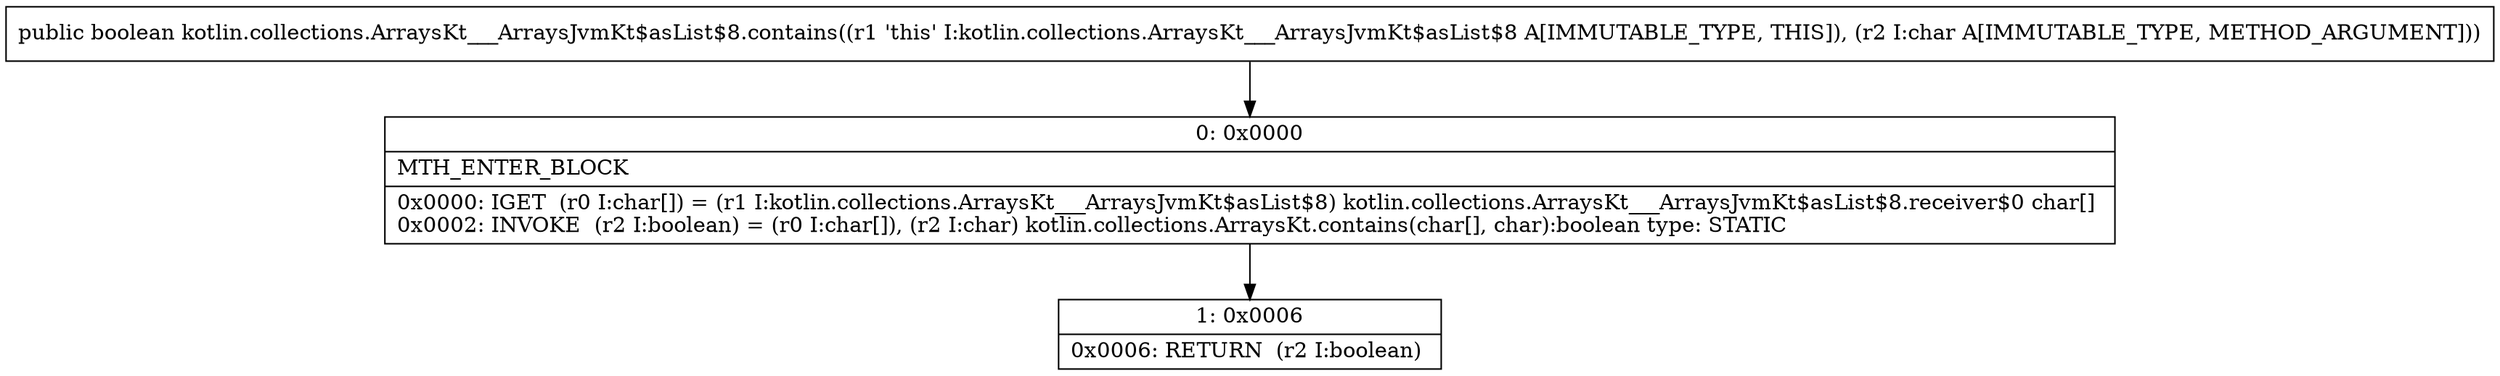 digraph "CFG forkotlin.collections.ArraysKt___ArraysJvmKt$asList$8.contains(C)Z" {
Node_0 [shape=record,label="{0\:\ 0x0000|MTH_ENTER_BLOCK\l|0x0000: IGET  (r0 I:char[]) = (r1 I:kotlin.collections.ArraysKt___ArraysJvmKt$asList$8) kotlin.collections.ArraysKt___ArraysJvmKt$asList$8.receiver$0 char[] \l0x0002: INVOKE  (r2 I:boolean) = (r0 I:char[]), (r2 I:char) kotlin.collections.ArraysKt.contains(char[], char):boolean type: STATIC \l}"];
Node_1 [shape=record,label="{1\:\ 0x0006|0x0006: RETURN  (r2 I:boolean) \l}"];
MethodNode[shape=record,label="{public boolean kotlin.collections.ArraysKt___ArraysJvmKt$asList$8.contains((r1 'this' I:kotlin.collections.ArraysKt___ArraysJvmKt$asList$8 A[IMMUTABLE_TYPE, THIS]), (r2 I:char A[IMMUTABLE_TYPE, METHOD_ARGUMENT])) }"];
MethodNode -> Node_0;
Node_0 -> Node_1;
}

